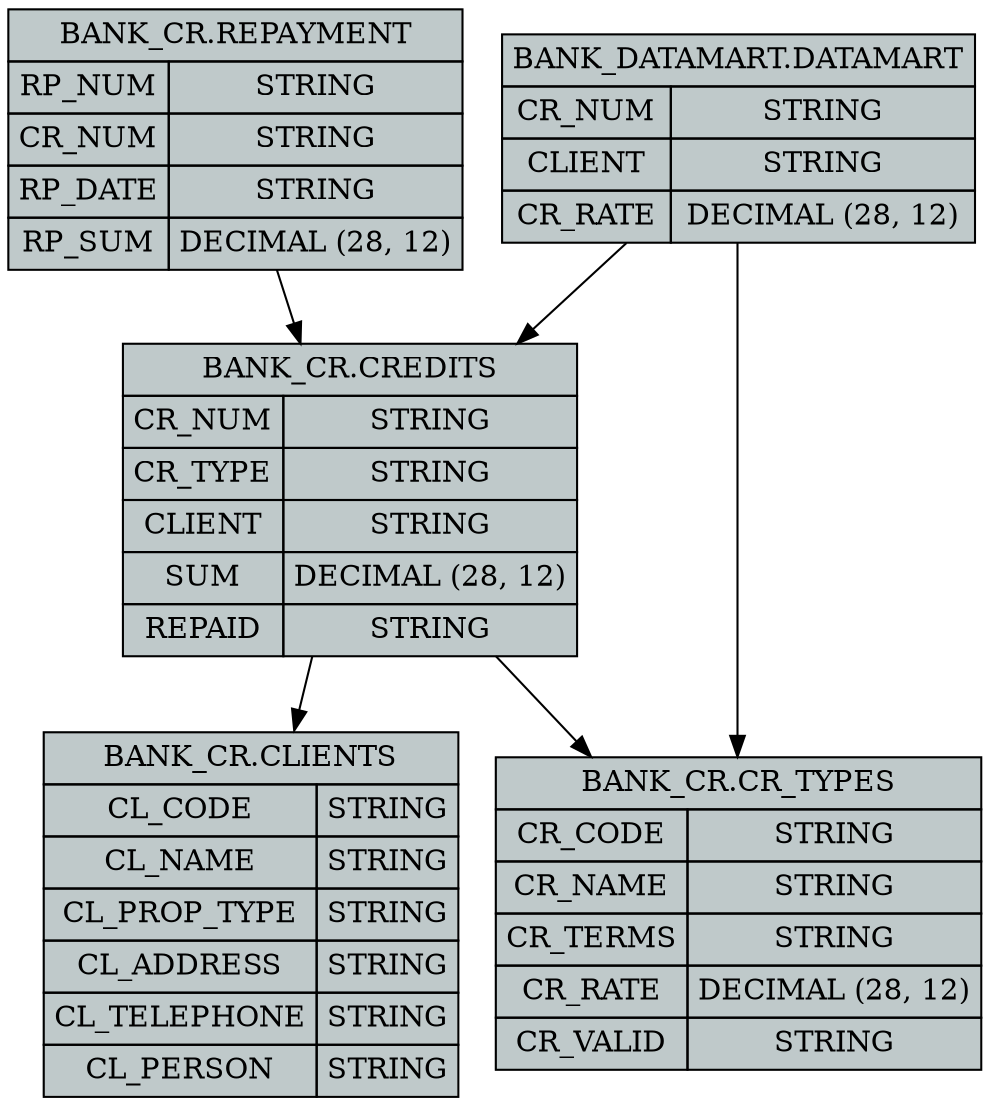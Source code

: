 digraph G {
BANK_CRCLIENTS [style=filled, fillcolor="#BFC9CA", shape=none, margin=0, label=<<TABLE BORDER="0" CELLBORDER="1" CELLSPACING="0" CELLPADDING="4"><TR><TD COLSPAN="2">BANK_CR.CLIENTS</TD></TR><TR><TD>CL_CODE</TD><TD>STRING</TD></TR><TR><TD>CL_NAME</TD><TD>STRING</TD></TR><TR><TD>CL_PROP_TYPE</TD><TD>STRING</TD></TR><TR><TD>CL_ADDRESS</TD><TD>STRING</TD></TR><TR><TD>CL_TELEPHONE</TD><TD>STRING</TD></TR><TR><TD>CL_PERSON</TD><TD>STRING</TD></TR></TABLE>>];
BANK_CRCREDITS [style=filled, fillcolor="#BFC9CA", shape=none, margin=0, label=<<TABLE BORDER="0" CELLBORDER="1" CELLSPACING="0" CELLPADDING="4"><TR><TD COLSPAN="2">BANK_CR.CREDITS</TD></TR><TR><TD>CR_NUM</TD><TD>STRING</TD></TR><TR><TD>CR_TYPE</TD><TD>STRING</TD></TR><TR><TD>CLIENT</TD><TD>STRING</TD></TR><TR><TD>SUM</TD><TD>DECIMAL (28, 12)</TD></TR><TR><TD>REPAID</TD><TD>STRING</TD></TR></TABLE>>];
BANK_CRCR_TYPES [style=filled, fillcolor="#BFC9CA", shape=none, margin=0, label=<<TABLE BORDER="0" CELLBORDER="1" CELLSPACING="0" CELLPADDING="4"><TR><TD COLSPAN="2">BANK_CR.CR_TYPES</TD></TR><TR><TD>CR_CODE</TD><TD>STRING</TD></TR><TR><TD>CR_NAME</TD><TD>STRING</TD></TR><TR><TD>CR_TERMS</TD><TD>STRING</TD></TR><TR><TD>CR_RATE</TD><TD>DECIMAL (28, 12)</TD></TR><TR><TD>CR_VALID</TD><TD>STRING</TD></TR></TABLE>>];
BANK_CRREPAYMENT [style=filled, fillcolor="#BFC9CA", shape=none, margin=0, label=<<TABLE BORDER="0" CELLBORDER="1" CELLSPACING="0" CELLPADDING="4"><TR><TD COLSPAN="2">BANK_CR.REPAYMENT</TD></TR><TR><TD>RP_NUM</TD><TD>STRING</TD></TR><TR><TD>CR_NUM</TD><TD>STRING</TD></TR><TR><TD>RP_DATE</TD><TD>STRING</TD></TR><TR><TD>RP_SUM</TD><TD>DECIMAL (28, 12)</TD></TR></TABLE>>];
BANK_DATAMARTDATAMART [style=filled, fillcolor="#BFC9CA", shape=none, margin=0, label=<<TABLE BORDER="0" CELLBORDER="1" CELLSPACING="0" CELLPADDING="4"><TR><TD COLSPAN="2">BANK_DATAMART.DATAMART</TD></TR><TR><TD>CR_NUM</TD><TD>STRING</TD></TR><TR><TD>CLIENT</TD><TD>STRING</TD></TR><TR><TD>CR_RATE</TD><TD>DECIMAL (28, 12)</TD></TR></TABLE>>];
BANK_CRCREDITS->BANK_CRCR_TYPES;BANK_CRCREDITS->BANK_CRCLIENTS;BANK_CRREPAYMENT->BANK_CRCREDITS;BANK_DATAMARTDATAMART->BANK_CRCR_TYPES;BANK_DATAMARTDATAMART->BANK_CRCREDITS;}
